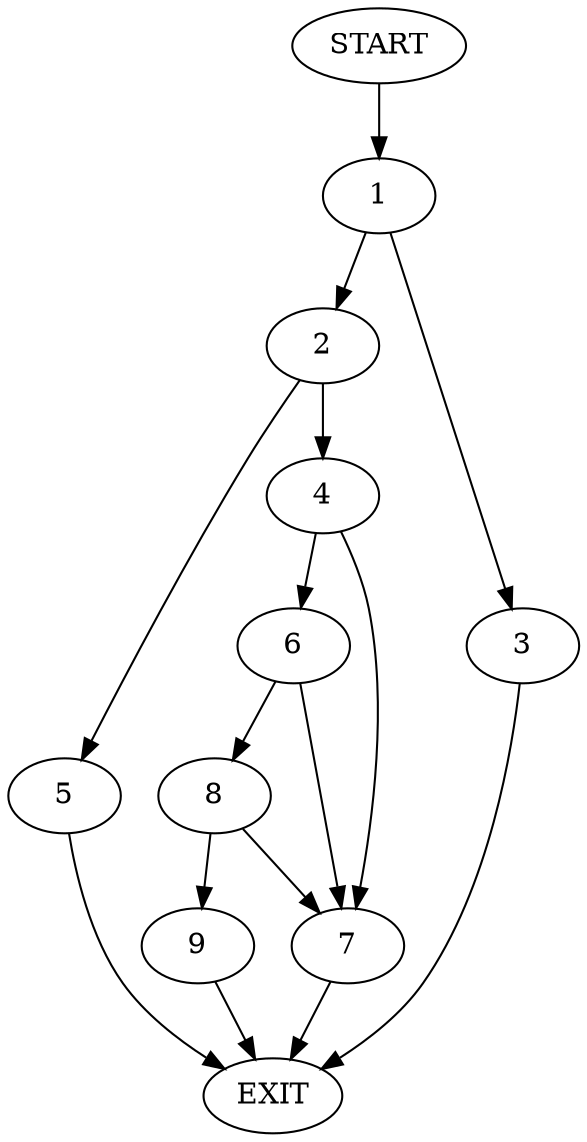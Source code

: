 digraph {
0 [label="START"]
10 [label="EXIT"]
0 -> 1
1 -> 2
1 -> 3
3 -> 10
2 -> 4
2 -> 5
4 -> 6
4 -> 7
5 -> 10
6 -> 8
6 -> 7
7 -> 10
8 -> 9
8 -> 7
9 -> 10
}
